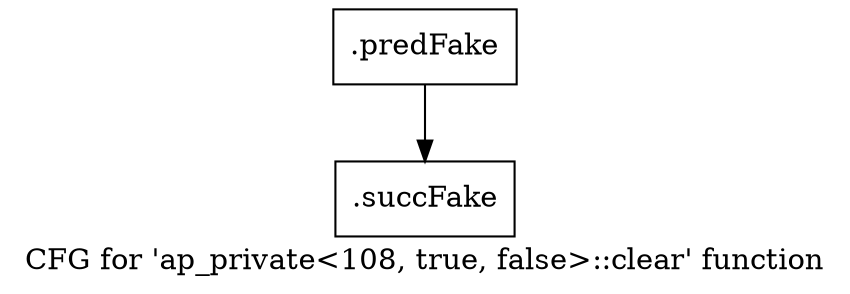 digraph "CFG for 'ap_private\<108, true, false\>::clear' function" {
	label="CFG for 'ap_private\<108, true, false\>::clear' function";

	Node0x5b750b0 [shape=record,filename="",linenumber="",label="{.predFake}"];
	Node0x5b750b0 -> Node0x61277a0[ callList="" memoryops="" filename="/mnt/xilinx/Vitis_HLS/2021.2/include/etc/ap_private.h" execusionnum="16"];
	Node0x61277a0 [shape=record,filename="/mnt/xilinx/Vitis_HLS/2021.2/include/etc/ap_private.h",linenumber="3804",label="{.succFake}"];
}
